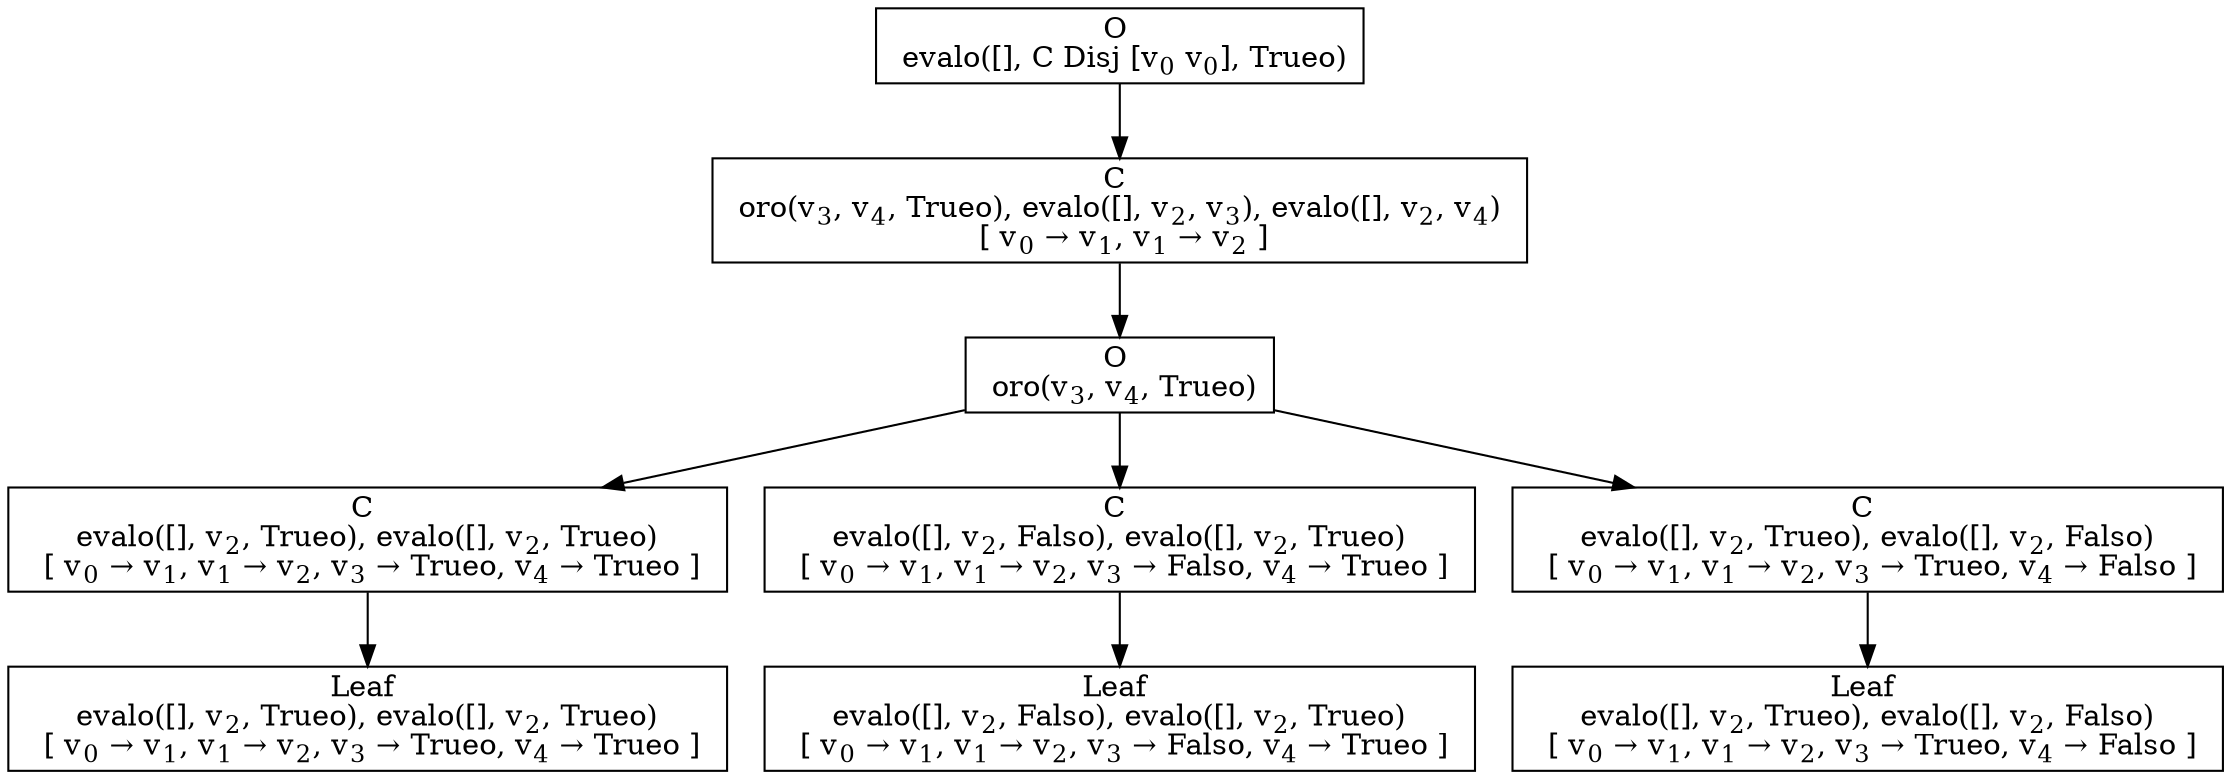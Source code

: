 digraph {
    graph [rankdir=TB
          ,bgcolor=transparent];
    node [shape=box
         ,fillcolor=white
         ,style=filled];
    0 [label=<O <BR/> evalo([], C Disj [v<SUB>0</SUB> v<SUB>0</SUB>], Trueo)>];
    1 [label=<C <BR/> oro(v<SUB>3</SUB>, v<SUB>4</SUB>, Trueo), evalo([], v<SUB>2</SUB>, v<SUB>3</SUB>), evalo([], v<SUB>2</SUB>, v<SUB>4</SUB>) <BR/>  [ v<SUB>0</SUB> &rarr; v<SUB>1</SUB>, v<SUB>1</SUB> &rarr; v<SUB>2</SUB> ] >];
    2 [label=<O <BR/> oro(v<SUB>3</SUB>, v<SUB>4</SUB>, Trueo)>];
    3 [label=<C <BR/> evalo([], v<SUB>2</SUB>, Trueo), evalo([], v<SUB>2</SUB>, Trueo) <BR/>  [ v<SUB>0</SUB> &rarr; v<SUB>1</SUB>, v<SUB>1</SUB> &rarr; v<SUB>2</SUB>, v<SUB>3</SUB> &rarr; Trueo, v<SUB>4</SUB> &rarr; Trueo ] >];
    4 [label=<C <BR/> evalo([], v<SUB>2</SUB>, Falso), evalo([], v<SUB>2</SUB>, Trueo) <BR/>  [ v<SUB>0</SUB> &rarr; v<SUB>1</SUB>, v<SUB>1</SUB> &rarr; v<SUB>2</SUB>, v<SUB>3</SUB> &rarr; Falso, v<SUB>4</SUB> &rarr; Trueo ] >];
    5 [label=<C <BR/> evalo([], v<SUB>2</SUB>, Trueo), evalo([], v<SUB>2</SUB>, Falso) <BR/>  [ v<SUB>0</SUB> &rarr; v<SUB>1</SUB>, v<SUB>1</SUB> &rarr; v<SUB>2</SUB>, v<SUB>3</SUB> &rarr; Trueo, v<SUB>4</SUB> &rarr; Falso ] >];
    6 [label=<Leaf <BR/> evalo([], v<SUB>2</SUB>, Trueo), evalo([], v<SUB>2</SUB>, Trueo) <BR/>  [ v<SUB>0</SUB> &rarr; v<SUB>1</SUB>, v<SUB>1</SUB> &rarr; v<SUB>2</SUB>, v<SUB>3</SUB> &rarr; Trueo, v<SUB>4</SUB> &rarr; Trueo ] >];
    7 [label=<Leaf <BR/> evalo([], v<SUB>2</SUB>, Falso), evalo([], v<SUB>2</SUB>, Trueo) <BR/>  [ v<SUB>0</SUB> &rarr; v<SUB>1</SUB>, v<SUB>1</SUB> &rarr; v<SUB>2</SUB>, v<SUB>3</SUB> &rarr; Falso, v<SUB>4</SUB> &rarr; Trueo ] >];
    8 [label=<Leaf <BR/> evalo([], v<SUB>2</SUB>, Trueo), evalo([], v<SUB>2</SUB>, Falso) <BR/>  [ v<SUB>0</SUB> &rarr; v<SUB>1</SUB>, v<SUB>1</SUB> &rarr; v<SUB>2</SUB>, v<SUB>3</SUB> &rarr; Trueo, v<SUB>4</SUB> &rarr; Falso ] >];
    0 -> 1 [label=""];
    1 -> 2 [label=""];
    2 -> 3 [label=""];
    2 -> 4 [label=""];
    2 -> 5 [label=""];
    3 -> 6 [label=""];
    4 -> 7 [label=""];
    5 -> 8 [label=""];
}